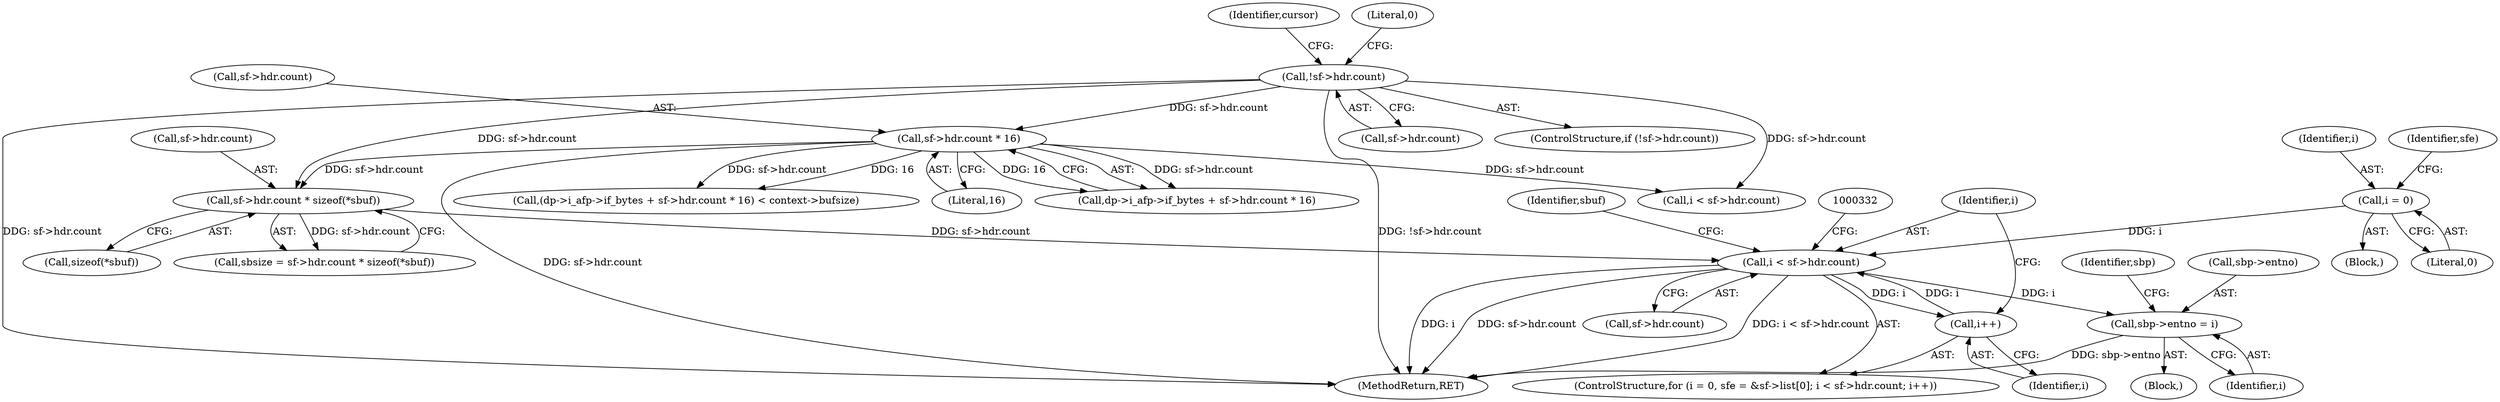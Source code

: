 digraph "0_linux_2e83b79b2d6c78bf1b4aa227938a214dcbddc83f_0@pointer" {
"1000317" [label="(Call,i < sf->hdr.count)"];
"1000306" [label="(Call,i = 0)"];
"1000324" [label="(Call,i++)"];
"1000317" [label="(Call,i < sf->hdr.count)"];
"1000283" [label="(Call,sf->hdr.count * sizeof(*sbuf))"];
"1000158" [label="(Call,!sf->hdr.count)"];
"1000194" [label="(Call,sf->hdr.count * 16)"];
"1000365" [label="(Call,sbp->entno = i)"];
"1000418" [label="(Identifier,sbuf)"];
"1000372" [label="(Identifier,sbp)"];
"1000306" [label="(Call,i = 0)"];
"1000305" [label="(Block,)"];
"1000568" [label="(MethodReturn,RET)"];
"1000307" [label="(Identifier,i)"];
"1000310" [label="(Identifier,sfe)"];
"1000304" [label="(ControlStructure,for (i = 0, sfe = &sf->list[0]; i < sf->hdr.count; i++))"];
"1000324" [label="(Call,i++)"];
"1000326" [label="(Block,)"];
"1000366" [label="(Call,sbp->entno)"];
"1000194" [label="(Call,sf->hdr.count * 16)"];
"1000369" [label="(Identifier,i)"];
"1000195" [label="(Call,sf->hdr.count)"];
"1000284" [label="(Call,sf->hdr.count)"];
"1000188" [label="(Call,dp->i_afp->if_bytes + sf->hdr.count * 16)"];
"1000365" [label="(Call,sbp->entno = i)"];
"1000281" [label="(Call,sbsize = sf->hdr.count * sizeof(*sbuf))"];
"1000319" [label="(Call,sf->hdr.count)"];
"1000200" [label="(Literal,16)"];
"1000308" [label="(Literal,0)"];
"1000167" [label="(Identifier,cursor)"];
"1000159" [label="(Call,sf->hdr.count)"];
"1000157" [label="(ControlStructure,if (!sf->hdr.count))"];
"1000317" [label="(Call,i < sf->hdr.count)"];
"1000318" [label="(Identifier,i)"];
"1000218" [label="(Call,i < sf->hdr.count)"];
"1000165" [label="(Literal,0)"];
"1000283" [label="(Call,sf->hdr.count * sizeof(*sbuf))"];
"1000289" [label="(Call,sizeof(*sbuf))"];
"1000325" [label="(Identifier,i)"];
"1000187" [label="(Call,(dp->i_afp->if_bytes + sf->hdr.count * 16) < context->bufsize)"];
"1000158" [label="(Call,!sf->hdr.count)"];
"1000317" -> "1000304"  [label="AST: "];
"1000317" -> "1000319"  [label="CFG: "];
"1000318" -> "1000317"  [label="AST: "];
"1000319" -> "1000317"  [label="AST: "];
"1000332" -> "1000317"  [label="CFG: "];
"1000418" -> "1000317"  [label="CFG: "];
"1000317" -> "1000568"  [label="DDG: i"];
"1000317" -> "1000568"  [label="DDG: sf->hdr.count"];
"1000317" -> "1000568"  [label="DDG: i < sf->hdr.count"];
"1000306" -> "1000317"  [label="DDG: i"];
"1000324" -> "1000317"  [label="DDG: i"];
"1000283" -> "1000317"  [label="DDG: sf->hdr.count"];
"1000317" -> "1000324"  [label="DDG: i"];
"1000317" -> "1000365"  [label="DDG: i"];
"1000306" -> "1000305"  [label="AST: "];
"1000306" -> "1000308"  [label="CFG: "];
"1000307" -> "1000306"  [label="AST: "];
"1000308" -> "1000306"  [label="AST: "];
"1000310" -> "1000306"  [label="CFG: "];
"1000324" -> "1000304"  [label="AST: "];
"1000324" -> "1000325"  [label="CFG: "];
"1000325" -> "1000324"  [label="AST: "];
"1000318" -> "1000324"  [label="CFG: "];
"1000283" -> "1000281"  [label="AST: "];
"1000283" -> "1000289"  [label="CFG: "];
"1000284" -> "1000283"  [label="AST: "];
"1000289" -> "1000283"  [label="AST: "];
"1000281" -> "1000283"  [label="CFG: "];
"1000283" -> "1000281"  [label="DDG: sf->hdr.count"];
"1000158" -> "1000283"  [label="DDG: sf->hdr.count"];
"1000194" -> "1000283"  [label="DDG: sf->hdr.count"];
"1000158" -> "1000157"  [label="AST: "];
"1000158" -> "1000159"  [label="CFG: "];
"1000159" -> "1000158"  [label="AST: "];
"1000165" -> "1000158"  [label="CFG: "];
"1000167" -> "1000158"  [label="CFG: "];
"1000158" -> "1000568"  [label="DDG: sf->hdr.count"];
"1000158" -> "1000568"  [label="DDG: !sf->hdr.count"];
"1000158" -> "1000194"  [label="DDG: sf->hdr.count"];
"1000158" -> "1000218"  [label="DDG: sf->hdr.count"];
"1000194" -> "1000188"  [label="AST: "];
"1000194" -> "1000200"  [label="CFG: "];
"1000195" -> "1000194"  [label="AST: "];
"1000200" -> "1000194"  [label="AST: "];
"1000188" -> "1000194"  [label="CFG: "];
"1000194" -> "1000568"  [label="DDG: sf->hdr.count"];
"1000194" -> "1000187"  [label="DDG: sf->hdr.count"];
"1000194" -> "1000187"  [label="DDG: 16"];
"1000194" -> "1000188"  [label="DDG: sf->hdr.count"];
"1000194" -> "1000188"  [label="DDG: 16"];
"1000194" -> "1000218"  [label="DDG: sf->hdr.count"];
"1000365" -> "1000326"  [label="AST: "];
"1000365" -> "1000369"  [label="CFG: "];
"1000366" -> "1000365"  [label="AST: "];
"1000369" -> "1000365"  [label="AST: "];
"1000372" -> "1000365"  [label="CFG: "];
"1000365" -> "1000568"  [label="DDG: sbp->entno"];
}
